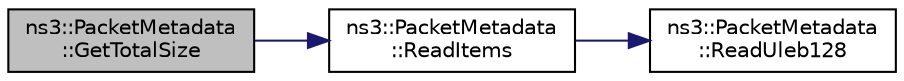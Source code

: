 digraph "ns3::PacketMetadata::GetTotalSize"
{
 // LATEX_PDF_SIZE
  edge [fontname="Helvetica",fontsize="10",labelfontname="Helvetica",labelfontsize="10"];
  node [fontname="Helvetica",fontsize="10",shape=record];
  rankdir="LR";
  Node1 [label="ns3::PacketMetadata\l::GetTotalSize",height=0.2,width=0.4,color="black", fillcolor="grey75", style="filled", fontcolor="black",tooltip="Get the total size used by the metadata."];
  Node1 -> Node2 [color="midnightblue",fontsize="10",style="solid",fontname="Helvetica"];
  Node2 [label="ns3::PacketMetadata\l::ReadItems",height=0.2,width=0.4,color="black", fillcolor="white", style="filled",URL="$classns3_1_1_packet_metadata.html#a7fe144386274167b6aac05ac0a0cdf6f",tooltip="Read items."];
  Node2 -> Node3 [color="midnightblue",fontsize="10",style="solid",fontname="Helvetica"];
  Node3 [label="ns3::PacketMetadata\l::ReadUleb128",height=0.2,width=0.4,color="black", fillcolor="white", style="filled",URL="$classns3_1_1_packet_metadata.html#a7378e5fe71fcefd939f19c1669e54c79",tooltip="Read a ULEB128 (Unsigned Little Endian Base 128) coded number."];
}
